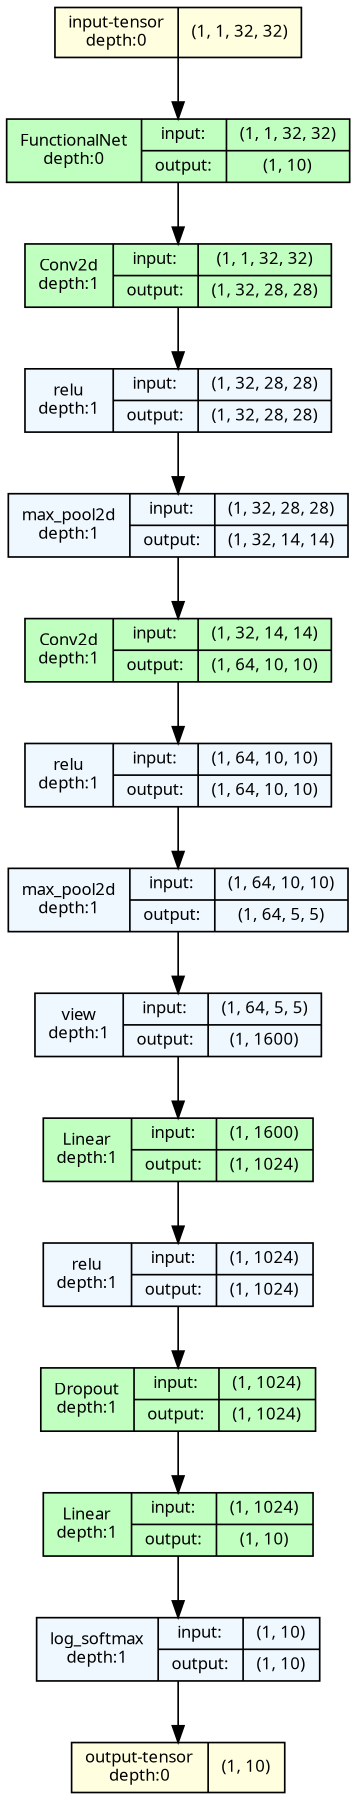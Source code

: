 strict digraph FunctionalNet {
	graph [ordering=in size="12.0,12.0"]
	node [align=left fontname="Linux libertine" fontsize=10 height=0.2 ranksep=0.1 shape=record style=filled]
	edge [fontsize=10]
	0 [label="input-tensor&#92;ndepth:0|(1, 1, 32, 32)" fillcolor=lightyellow]
	1 [label="FunctionalNet&#92;ndepth:0|{input:|output:}|{(1, 1, 32, 32)|(1, 10)}" fillcolor=darkseagreen1]
	2 [label="Conv2d&#92;ndepth:1|{input:|output:}|{(1, 1, 32, 32)|(1, 32, 28, 28)}" fillcolor=darkseagreen1]
	3 [label="relu&#92;ndepth:1|{input:|output:}|{(1, 32, 28, 28)|(1, 32, 28, 28)}" fillcolor=aliceblue]
	4 [label="max_pool2d&#92;ndepth:1|{input:|output:}|{(1, 32, 28, 28)|(1, 32, 14, 14)}" fillcolor=aliceblue]
	5 [label="Conv2d&#92;ndepth:1|{input:|output:}|{(1, 32, 14, 14)|(1, 64, 10, 10)}" fillcolor=darkseagreen1]
	6 [label="relu&#92;ndepth:1|{input:|output:}|{(1, 64, 10, 10)|(1, 64, 10, 10)}" fillcolor=aliceblue]
	7 [label="max_pool2d&#92;ndepth:1|{input:|output:}|{(1, 64, 10, 10)|(1, 64, 5, 5)}" fillcolor=aliceblue]
	8 [label="view&#92;ndepth:1|{input:|output:}|{(1, 64, 5, 5)|(1, 1600)}" fillcolor=aliceblue]
	9 [label="Linear&#92;ndepth:1|{input:|output:}|{(1, 1600)|(1, 1024)}" fillcolor=darkseagreen1]
	10 [label="relu&#92;ndepth:1|{input:|output:}|{(1, 1024)|(1, 1024)}" fillcolor=aliceblue]
	11 [label="Dropout&#92;ndepth:1|{input:|output:}|{(1, 1024)|(1, 1024)}" fillcolor=darkseagreen1]
	12 [label="Linear&#92;ndepth:1|{input:|output:}|{(1, 1024)|(1, 10)}" fillcolor=darkseagreen1]
	13 [label="log_softmax&#92;ndepth:1|{input:|output:}|{(1, 10)|(1, 10)}" fillcolor=aliceblue]
	14 [label="output-tensor&#92;ndepth:0|(1, 10)" fillcolor=lightyellow]
	0 -> 1
	1 -> 2
	2 -> 3
	3 -> 4
	4 -> 5
	5 -> 6
	6 -> 7
	7 -> 8
	8 -> 9
	9 -> 10
	10 -> 11
	11 -> 12
	12 -> 13
	13 -> 14
}
